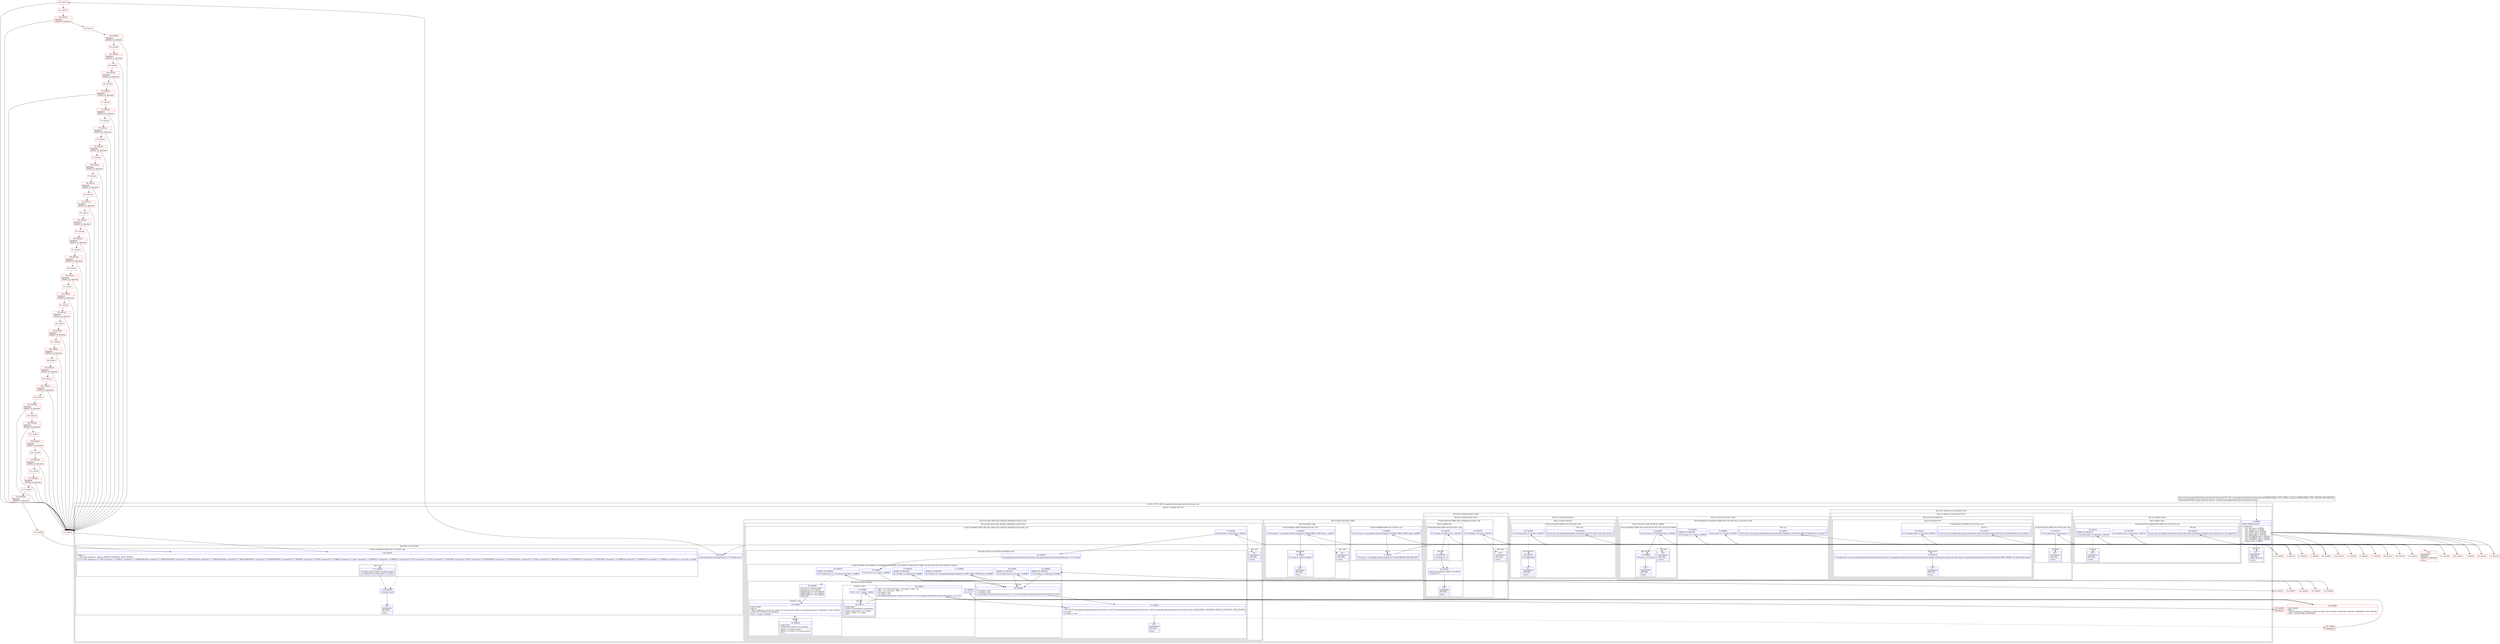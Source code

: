 digraph "CFG forcom.google.android.gms.internal.ads.zzod.zzy(I)V" {
subgraph cluster_Region_499592026 {
label = "R(1:0) | DECL_VAR: com.google.android.gms.internal.ads.zznu null\l";
node [shape=record,color=blue];
subgraph cluster_SwitchRegion_280251991 {
label = "Switch: 8, default: R(1:127)";
node [shape=record,color=blue];
Node_0 [shape=record,label="{0\:\ 0x0000|MTH_ENTER_BLOCK\l|switch(r13) \{\l    case 160: goto L_0x00fd;\l    case 174: goto L_0x0168;\l    case 19899: goto L_0x0028;\l    case 25152: goto L_0x0120;\l    case 28032: goto L_0x0154;\l    case 357149030: goto L_0x0004;\l    case 374648427: goto L_0x026c;\l    case 475249515: goto L_0x0049;\l    default: goto L_0x0003;\l\}\l}"];
subgraph cluster_Region_1047085986 {
label = "R(1:(2:(3:(1:44)|45|135)|(1:134)))";
node [shape=record,color=blue];
subgraph cluster_Region_2113858178 {
label = "R(2:(3:(1:44)|45|135)|(1:134))";
node [shape=record,color=blue];
subgraph cluster_IfRegion_1506247580 {
label = "IF [B:41:0x0100] THEN: R(3:(1:44)|45|135) ELSE: null";
node [shape=record,color=blue];
Node_41 [shape=record,label="{41\:\ 0x0100|if (r12.zzbap == 2) goto L_0x0102\l}"];
subgraph cluster_Region_1806936069 {
label = "R(3:(1:44)|45|135)";
node [shape=record,color=blue];
subgraph cluster_IfRegion_523469442 {
label = "IF [B:43:0x0104] THEN: R(1:44) ELSE: null";
node [shape=record,color=blue];
Node_43 [shape=record,label="{43\:\ 0x0104|if (r12.zzaop == false) goto L_0x0106\l}"];
subgraph cluster_Region_353616156 {
label = "R(1:44)";
node [shape=record,color=blue];
Node_44 [shape=record,label="{44\:\ 0x0106|r12.zzbax \|= 1\l}"];
}
}
Node_45 [shape=record,label="{45\:\ 0x010c|zza(r12.zzazy.get(r12.zzbav), r12.zzbaq)\lr12.zzbap = 0\l}"];
Node_135 [shape=record,label="{135\:\ ?|SYNTHETIC\lRETURN\l|return\l}"];
}
}
subgraph cluster_Region_1882028865 {
label = "R(1:134)";
node [shape=record,color=blue];
Node_134 [shape=record,label="{134\:\ ?|SYNTHETIC\lRETURN\l|return\l}"];
}
}
}
subgraph cluster_Region_830996099 {
label = "R(4:59|(1:117)|118|140)";
node [shape=record,color=blue];
Node_59 [shape=record,label="{59\:\ 0x0168|java.lang.String java.lang.String r0 = r12.zzbal.zzaor\l}"];
subgraph cluster_IfRegion_1072636947 {
label = "IF [B:116:0x024d] THEN: R(1:117) ELSE: null";
node [shape=record,color=blue];
Node_116 [shape=record,label="{116\:\ 0x024d|PHI: r0 \l  PHI: (r0v6 boolean) =  binds: [] A[DONT_GENERATE, DONT_INLINE]\l|if ((\"V_VP8\".equals(r0) \|\| \"V_VP9\".equals(r0) \|\| \"V_MPEG2\".equals(r0) \|\| \"V_MPEG4\/ISO\/SP\".equals(r0) \|\| \"V_MPEG4\/ISO\/ASP\".equals(r0) \|\| \"V_MPEG4\/ISO\/AP\".equals(r0) \|\| \"V_MPEG4\/ISO\/AVC\".equals(r0) \|\| \"V_MPEGH\/ISO\/HEVC\".equals(r0) \|\| \"V_MS\/VFW\/FOURCC\".equals(r0) \|\| \"V_THEORA\".equals(r0) \|\| \"A_OPUS\".equals(r0) \|\| \"A_VORBIS\".equals(r0) \|\| \"A_AAC\".equals(r0) \|\| \"A_MPEG\/L2\".equals(r0) \|\| \"A_MPEG\/L3\".equals(r0) \|\| \"A_AC3\".equals(r0) \|\| \"A_EAC3\".equals(r0) \|\| \"A_TRUEHD\".equals(r0) \|\| \"A_DTS\".equals(r0) \|\| \"A_DTS\/EXPRESS\".equals(r0) \|\| \"A_DTS\/LOSSLESS\".equals(r0) \|\| \"A_FLAC\".equals(r0) \|\| \"A_MS\/ACM\".equals(r0) \|\| \"A_PCM\/INT\/LIT\".equals(r0) \|\| \"S_TEXT\/UTF8\".equals(r0) \|\| \"S_VOBSUB\".equals(r0) \|\| \"S_HDMV\/PGS\".equals(r0) \|\| \"S_DVBSUB\".equals(r0)) == true) goto L_0x024f\l}"];
subgraph cluster_Region_103290561 {
label = "R(1:117)";
node [shape=record,color=blue];
Node_117 [shape=record,label="{117\:\ 0x024f|r12.zzbal.zza(r12.zzbbf, r12.zzbal.number)\lr12.zzazy.put(r12.zzbal.number, r12.zzbal)\l}"];
}
}
Node_118 [shape=record,label="{118\:\ 0x0265|r12.zzbal = null\l}"];
Node_140 [shape=record,label="{140\:\ ?|SYNTHETIC\lRETURN\l|return\l}"];
}
subgraph cluster_Region_84714260 {
label = "R(1:(1:12)(1:(2:15|131)(1:130)))";
node [shape=record,color=blue];
subgraph cluster_IfRegion_245143944 {
label = "IF [B:8:0x002b, B:10:0x0033] THEN: R(1:12) ELSE: R(1:(2:15|131)(1:130))";
node [shape=record,color=blue];
Node_8 [shape=record,label="{8\:\ 0x002b|if (r12.zzanz == \-1) goto L_0x0035\l}"];
Node_10 [shape=record,label="{10\:\ 0x0033|ADDED_TO_REGION\l|if (r12.zzaoa == \-1) goto L_0x0035\l}"];
subgraph cluster_Region_368053353 {
label = "R(1:12)";
node [shape=record,color=blue];
Node_12 [shape=record,label="{12\:\ 0x003c|throw new com.google.android.gms.internal.ads.zzlm(\"Mandatory element SeekID or SeekPosition not found\")\l}"];
}
subgraph cluster_Region_1395166728 {
label = "R(1:(2:15|131)(1:130)) | ELSE_IF_CHAIN\l";
node [shape=record,color=blue];
subgraph cluster_IfRegion_861705082 {
label = "IF [B:14:0x0042] THEN: R(2:15|131) ELSE: R(1:130) | ELSE_IF_CHAIN\l";
node [shape=record,color=blue];
Node_14 [shape=record,label="{14\:\ 0x0042|if (r12.zzanz == 475249515) goto L_0x0044\l}"];
subgraph cluster_Region_1499864128 {
label = "R(2:15|131)";
node [shape=record,color=blue];
Node_15 [shape=record,label="{15\:\ 0x0044|r12.zzaoc = r12.zzaoa\l}"];
Node_131 [shape=record,label="{131\:\ ?|SYNTHETIC\lRETURN\l|return\l}"];
}
subgraph cluster_Region_1281409089 {
label = "R(1:130)";
node [shape=record,color=blue];
Node_130 [shape=record,label="{130\:\ ?|SYNTHETIC\lRETURN\l|return\l}"];
}
}
}
}
}
subgraph cluster_Region_1529827083 {
label = "R(1:(2:(1:136)|(1:(2:(1:51)|(2:52|137)))))";
node [shape=record,color=blue];
subgraph cluster_Region_205508695 {
label = "R(2:(1:136)|(1:(2:(1:51)|(2:52|137))))";
node [shape=record,color=blue];
subgraph cluster_IfRegion_1708280204 {
label = "IF [B:47:0x0124] THEN: R(1:136) ELSE: null";
node [shape=record,color=blue];
Node_47 [shape=record,label="{47\:\ 0x0124|if (r12.zzbal.zzaos != true) goto L_?\l}"];
subgraph cluster_Region_796585919 {
label = "R(1:136)";
node [shape=record,color=blue];
Node_136 [shape=record,label="{136\:\ ?|SYNTHETIC\lRETURN\l|return\l}"];
}
}
subgraph cluster_Region_244103756 {
label = "R(1:(2:(1:51)|(2:52|137)))";
node [shape=record,color=blue];
subgraph cluster_Region_2093182626 {
label = "R(2:(1:51)|(2:52|137))";
node [shape=record,color=blue];
subgraph cluster_IfRegion_195741343 {
label = "IF [B:49:0x012a] THEN: R(1:51) ELSE: null";
node [shape=record,color=blue];
Node_49 [shape=record,label="{49\:\ 0x012a|if (r12.zzbal.zzbbj == null) goto L_0x012c\l}"];
subgraph cluster_Region_1943394114 {
label = "R(1:51)";
node [shape=record,color=blue];
Node_51 [shape=record,label="{51\:\ 0x0133|throw new com.google.android.gms.internal.ads.zzlm(\"Encrypted Track found but ContentEncKeyID was not found\")\l}"];
}
}
subgraph cluster_Region_417357230 {
label = "R(2:52|137)";
node [shape=record,color=blue];
Node_52 [shape=record,label="{52\:\ 0x0134|r12.zzbal.zzatr = new com.google.android.gms.internal.ads.zzne(new com.google.android.gms.internal.ads.zzne.zza(com.google.android.gms.internal.ads.zzkt.zzarg, com.google.android.exoplayer2.util.MimeTypes.VIDEO_WEBM, r12.zzbal.zzbbj.zzazq))\l}"];
Node_137 [shape=record,label="{137\:\ ?|SYNTHETIC\lRETURN\l|return\l}"];
}
}
}
}
}
subgraph cluster_Region_2142344814 {
label = "R(1:(2:(1:58)|(1:139)))";
node [shape=record,color=blue];
subgraph cluster_Region_577907001 {
label = "R(2:(1:58)|(1:139))";
node [shape=record,color=blue];
subgraph cluster_IfRegion_2143327730 {
label = "IF [B:54:0x0158, B:56:0x015e] THEN: R(1:58) ELSE: null";
node [shape=record,color=blue];
Node_54 [shape=record,label="{54\:\ 0x0158|if (r12.zzbal.zzaos != false) goto L_0x015a\l}"];
Node_56 [shape=record,label="{56\:\ 0x015e|ADDED_TO_REGION\l|if (r12.zzbal.zzbbi != null) goto L_0x0160\l}"];
subgraph cluster_Region_1708636809 {
label = "R(1:58)";
node [shape=record,color=blue];
Node_58 [shape=record,label="{58\:\ 0x0167|throw new com.google.android.gms.internal.ads.zzlm(\"Combining encryption and compression is not supported\")\l}"];
}
}
subgraph cluster_Region_379998907 {
label = "R(1:139)";
node [shape=record,color=blue];
Node_139 [shape=record,label="{139\:\ ?|SYNTHETIC\lRETURN\l|return\l}"];
}
}
}
subgraph cluster_Region_632195767 {
label = "R(2:(1:3)|(2:(2:6|129)|(1:128)))";
node [shape=record,color=blue];
subgraph cluster_IfRegion_1589306613 {
label = "IF [B:2:0x000d] THEN: R(1:3) ELSE: null";
node [shape=record,color=blue];
Node_2 [shape=record,label="{2\:\ 0x000d|if (r12.zzanu == com.google.android.exoplayer2.C1260C.TIME_UNSET) goto L_0x000f\l}"];
subgraph cluster_Region_107028057 {
label = "R(1:3)";
node [shape=record,color=blue];
Node_3 [shape=record,label="{3\:\ 0x000f|r12.zzanu = com.google.android.exoplayer2.C1260C.MICROS_PER_SECOND\l}"];
}
}
subgraph cluster_Region_578205604 {
label = "R(2:(2:6|129)|(1:128))";
node [shape=record,color=blue];
subgraph cluster_IfRegion_1943825007 {
label = "IF [B:5:0x001d] THEN: R(2:6|129) ELSE: null";
node [shape=record,color=blue];
Node_5 [shape=record,label="{5\:\ 0x001d|if (r12.zzbak != com.google.android.exoplayer2.C1260C.TIME_UNSET) goto L_0x001f\l}"];
subgraph cluster_Region_2059969965 {
label = "R(2:6|129)";
node [shape=record,color=blue];
Node_6 [shape=record,label="{6\:\ 0x001f|r12.zzack = zzdw(r12.zzbak)\l}"];
Node_129 [shape=record,label="{129\:\ ?|SYNTHETIC\lRETURN\l|return\l}"];
}
}
subgraph cluster_Region_1960177531 {
label = "R(1:128)";
node [shape=record,color=blue];
Node_128 [shape=record,label="{128\:\ ?|SYNTHETIC\lRETURN\l|return\l}"];
}
}
}
subgraph cluster_Region_1661578706 {
label = "R(1:(2:(1:123)|(2:124|141)))";
node [shape=record,color=blue];
subgraph cluster_Region_1939221710 {
label = "R(2:(1:123)|(2:124|141))";
node [shape=record,color=blue];
subgraph cluster_IfRegion_1280056028 {
label = "IF [B:121:0x0272] THEN: R(1:123) ELSE: null";
node [shape=record,color=blue];
Node_121 [shape=record,label="{121\:\ 0x0272|if (r12.zzazy.size() == 0) goto L_0x0274\l}"];
subgraph cluster_Region_398039577 {
label = "R(1:123)";
node [shape=record,color=blue];
Node_123 [shape=record,label="{123\:\ 0x027b|throw new com.google.android.gms.internal.ads.zzlm(\"No valid tracks were found\")\l}"];
}
}
subgraph cluster_Region_963695105 {
label = "R(2:124|141)";
node [shape=record,color=blue];
Node_124 [shape=record,label="{124\:\ 0x027c|r12.zzbbf.zzfi()\l}"];
Node_141 [shape=record,label="{141\:\ ?|SYNTHETIC\lRETURN\l|return\l}"];
}
}
}
subgraph cluster_Region_2076342717 {
label = "R(1:(2:(4:18|(1:30)(5:32|(1:34)|35|(1:38)|39)|31|133)|(1:132)))";
node [shape=record,color=blue];
subgraph cluster_Region_1475614435 {
label = "R(2:(4:18|(1:30)(5:32|(1:34)|35|(1:38)|39)|31|133)|(1:132))";
node [shape=record,color=blue];
subgraph cluster_IfRegion_214316886 {
label = "IF [B:17:0x004b] THEN: R(4:18|(1:30)(5:32|(1:34)|35|(1:38)|39)|31|133) ELSE: null";
node [shape=record,color=blue];
Node_17 [shape=record,label="{17\:\ 0x004b|if (r12.zzbam == false) goto L_0x004d\l}"];
subgraph cluster_Region_1626859610 {
label = "R(4:18|(1:30)(5:32|(1:34)|35|(1:38)|39)|31|133)";
node [shape=record,color=blue];
Node_18 [shape=record,label="{18\:\ 0x004d|com.google.android.gms.internal.ads.zznp com.google.android.gms.internal.ads.zznp r1 = r12.zzbbf\l}"];
subgraph cluster_IfRegion_865672213 {
label = "IF [B:19:0x0055, B:21:0x0060, B:23:0x0064, B:25:0x006c, B:27:0x0070, B:29:0x007e] THEN: R(1:30) ELSE: R(5:32|(1:34)|35|(1:38)|39)";
node [shape=record,color=blue];
Node_19 [shape=record,label="{19\:\ 0x0055|if (r12.zzans == \-1) goto L_0x0080\l}"];
Node_21 [shape=record,label="{21\:\ 0x0060|ADDED_TO_REGION\l|if (r12.zzack == com.google.android.exoplayer2.C1260C.TIME_UNSET) goto L_0x0080\l}"];
Node_23 [shape=record,label="{23\:\ 0x0064|ADDED_TO_REGION\l|if (r12.zzban == null) goto L_0x0080\l}"];
Node_25 [shape=record,label="{25\:\ 0x006c|ADDED_TO_REGION\l|if (r12.zzban.size() == 0) goto L_0x0080\l}"];
Node_27 [shape=record,label="{27\:\ 0x0070|ADDED_TO_REGION\l|if (r12.zzbao == null) goto L_0x0080\l}"];
Node_29 [shape=record,label="{29\:\ 0x007e|ADDED_TO_REGION\l|if (r12.zzbao.size() != r12.zzban.size()) goto L_0x0080\l}"];
subgraph cluster_Region_505385551 {
label = "R(1:30)";
node [shape=record,color=blue];
Node_30 [shape=record,label="{30\:\ 0x0080|r12.zzban = null\lr12.zzbao = null\lcom.google.android.gms.internal.ads.zznv r0 = new com.google.android.gms.internal.ads.zznv(r12.zzack)\l}"];
}
subgraph cluster_Region_283247849 {
label = "R(5:32|(1:34)|35|(1:38)|39)";
node [shape=record,color=blue];
Node_32 [shape=record,label="{32\:\ 0x0095|int int r2 = r12.zzban.size()\lint[] int[] r3 = new int[r2]\llong[] long[] r4 = new long[r2]\llong[] long[] r5 = new long[r2]\llong[] long[] r6 = new long[r2]\lint r0 = 0\l}"];
subgraph cluster_LoopRegion_1458267482 {
label = "LOOP:0: (1:34)";
node [shape=record,color=blue];
Node_33 [shape=record,label="{33\:\ 0x00a4|LOOP_START\lPHI: r0 \l  PHI: (r0v48 int) = (r0v47 int), (r0v57 int) binds: [B:32:0x0095, B:34:0x00a6] A[DONT_GENERATE, DONT_INLINE]\lLOOP:0: B:33:0x00a4\-\>B:34:0x00a6\l|if (r0 \< r2) goto L_0x00a6\l}"];
subgraph cluster_Region_1797984424 {
label = "R(1:34)";
node [shape=record,color=blue];
Node_34 [shape=record,label="{34\:\ 0x00a6|LOOP_END\lLOOP:0: B:33:0x00a4\-\>B:34:0x00a6\l|r6[r0] = r12.zzban.get(r0)\lr4[r0] = r12.zzans + r12.zzbao.get(r0)\lr0++\l}"];
}
}
Node_35 [shape=record,label="{35\:\ 0x00bc|int r0 = 0\l}"];
subgraph cluster_LoopRegion_151118565 {
label = "LOOP:1: (1:38)";
node [shape=record,color=blue];
Node_37 [shape=record,label="{37\:\ 0x00bf|if (r0 \< (r2 \- 1)) goto L_0x00c1\l}"];
subgraph cluster_Region_1802404960 {
label = "R(1:38)";
node [shape=record,color=blue];
Node_38 [shape=record,label="{38\:\ 0x00c1|LOOP_END\lLOOP:1: B:36:0x00bd\-\>B:38:0x00c1\l|r3[r0] = (int) (r4[r0 + 1] \- r4[r0])\lr5[r0] = r6[r0 + 1] \- r6[r0]\lr0++\l}"];
}
}
Node_39 [shape=record,label="{39\:\ 0x00d7|r3[r2 \- 1] = (int) ((r12.zzans + r12.zzant) \- r4[r2 \- 1])\lr5[r2 \- 1] = r12.zzack \- r6[r2 \- 1]\lr12.zzban = null\lr12.zzbao = null\lcom.google.android.gms.internal.ads.zznl r0 = new com.google.android.gms.internal.ads.zznl(r3, r4, r5, r6)\l}"];
}
}
Node_31 [shape=record,label="{31\:\ 0x008d|PHI: r0 \l  PHI: (r0v34 com.google.android.gms.internal.ads.zznu) = (r0v38 com.google.android.gms.internal.ads.zznu), (r0v55 com.google.android.gms.internal.ads.zznu) binds: [B:30:0x0080, B:39:0x00d7] A[DONT_GENERATE, DONT_INLINE]\l|r1.zza(r0)\lr12.zzbam = true\l}"];
Node_133 [shape=record,label="{133\:\ ?|SYNTHETIC\lRETURN\l|return\l}"];
}
}
subgraph cluster_Region_1543406666 {
label = "R(1:132)";
node [shape=record,color=blue];
Node_132 [shape=record,label="{132\:\ ?|SYNTHETIC\lRETURN\l|return\l}"];
}
}
}
subgraph cluster_Region_751485656 {
label = "R(1:127)";
node [shape=record,color=blue];
Node_127 [shape=record,label="{127\:\ ?|SYNTHETIC\lRETURN\lORIG_RETURN\l|return\l}"];
}
}
}
Node_1 [shape=record,color=red,label="{1\:\ 0x0004}"];
Node_4 [shape=record,color=red,label="{4\:\ 0x0014}"];
Node_7 [shape=record,color=red,label="{7\:\ 0x0028}"];
Node_9 [shape=record,color=red,label="{9\:\ 0x002d}"];
Node_11 [shape=record,color=red,label="{11\:\ 0x0035}"];
Node_13 [shape=record,color=red,label="{13\:\ 0x003d}"];
Node_16 [shape=record,color=red,label="{16\:\ 0x0049}"];
Node_20 [shape=record,color=red,label="{20\:\ 0x0057}"];
Node_22 [shape=record,color=red,label="{22\:\ 0x0062}"];
Node_24 [shape=record,color=red,label="{24\:\ 0x0066}"];
Node_26 [shape=record,color=red,label="{26\:\ 0x006e}"];
Node_28 [shape=record,color=red,label="{28\:\ 0x0072}"];
Node_36 [shape=record,color=red,label="{36\:\ 0x00bd|LOOP_START\lPHI: r0 \l  PHI: (r0v50 int) = (r0v49 int), (r0v56 int) binds: [B:35:0x00bc, B:38:0x00c1] A[DONT_GENERATE, DONT_INLINE]\lLOOP:1: B:36:0x00bd\-\>B:38:0x00c1\l}"];
Node_40 [shape=record,color=red,label="{40\:\ 0x00fd}"];
Node_42 [shape=record,color=red,label="{42\:\ 0x0102}"];
Node_46 [shape=record,color=red,label="{46\:\ 0x0120}"];
Node_48 [shape=record,color=red,label="{48\:\ 0x0126}"];
Node_50 [shape=record,color=red,label="{50\:\ 0x012c}"];
Node_53 [shape=record,color=red,label="{53\:\ 0x0154}"];
Node_55 [shape=record,color=red,label="{55\:\ 0x015a}"];
Node_57 [shape=record,color=red,label="{57\:\ 0x0160}"];
Node_60 [shape=record,color=red,label="{60\:\ 0x0172}"];
Node_61 [shape=record,color=red,label="{61\:\ 0x0174}"];
Node_62 [shape=record,color=red,label="{62\:\ 0x017a|REMOVE\lADDED_TO_REGION\l}"];
Node_63 [shape=record,color=red,label="{63\:\ 0x017c}"];
Node_64 [shape=record,color=red,label="{64\:\ 0x0182|REMOVE\lADDED_TO_REGION\l}"];
Node_65 [shape=record,color=red,label="{65\:\ 0x0184}"];
Node_66 [shape=record,color=red,label="{66\:\ 0x018a|REMOVE\lADDED_TO_REGION\l}"];
Node_67 [shape=record,color=red,label="{67\:\ 0x018c}"];
Node_68 [shape=record,color=red,label="{68\:\ 0x0192|REMOVE\lADDED_TO_REGION\l}"];
Node_69 [shape=record,color=red,label="{69\:\ 0x0194}"];
Node_70 [shape=record,color=red,label="{70\:\ 0x019a|REMOVE\lADDED_TO_REGION\l}"];
Node_71 [shape=record,color=red,label="{71\:\ 0x019c}"];
Node_72 [shape=record,color=red,label="{72\:\ 0x01a2|REMOVE\lADDED_TO_REGION\l}"];
Node_73 [shape=record,color=red,label="{73\:\ 0x01a4}"];
Node_74 [shape=record,color=red,label="{74\:\ 0x01aa|REMOVE\lADDED_TO_REGION\l}"];
Node_75 [shape=record,color=red,label="{75\:\ 0x01ac}"];
Node_76 [shape=record,color=red,label="{76\:\ 0x01b2|REMOVE\lADDED_TO_REGION\l}"];
Node_77 [shape=record,color=red,label="{77\:\ 0x01b4}"];
Node_78 [shape=record,color=red,label="{78\:\ 0x01ba|REMOVE\lADDED_TO_REGION\l}"];
Node_79 [shape=record,color=red,label="{79\:\ 0x01bc}"];
Node_80 [shape=record,color=red,label="{80\:\ 0x01c2|REMOVE\lADDED_TO_REGION\l}"];
Node_81 [shape=record,color=red,label="{81\:\ 0x01c4}"];
Node_82 [shape=record,color=red,label="{82\:\ 0x01ca|REMOVE\lADDED_TO_REGION\l}"];
Node_83 [shape=record,color=red,label="{83\:\ 0x01cc}"];
Node_84 [shape=record,color=red,label="{84\:\ 0x01d2|REMOVE\lADDED_TO_REGION\l}"];
Node_85 [shape=record,color=red,label="{85\:\ 0x01d4}"];
Node_86 [shape=record,color=red,label="{86\:\ 0x01da|REMOVE\lADDED_TO_REGION\l}"];
Node_87 [shape=record,color=red,label="{87\:\ 0x01dc}"];
Node_88 [shape=record,color=red,label="{88\:\ 0x01e2|REMOVE\lADDED_TO_REGION\l}"];
Node_89 [shape=record,color=red,label="{89\:\ 0x01e4}"];
Node_90 [shape=record,color=red,label="{90\:\ 0x01ea|REMOVE\lADDED_TO_REGION\l}"];
Node_91 [shape=record,color=red,label="{91\:\ 0x01ec}"];
Node_92 [shape=record,color=red,label="{92\:\ 0x01f2|REMOVE\lADDED_TO_REGION\l}"];
Node_93 [shape=record,color=red,label="{93\:\ 0x01f4}"];
Node_94 [shape=record,color=red,label="{94\:\ 0x01fa|REMOVE\lADDED_TO_REGION\l}"];
Node_95 [shape=record,color=red,label="{95\:\ 0x01fc}"];
Node_96 [shape=record,color=red,label="{96\:\ 0x0202|REMOVE\lADDED_TO_REGION\l}"];
Node_97 [shape=record,color=red,label="{97\:\ 0x0204}"];
Node_98 [shape=record,color=red,label="{98\:\ 0x020a|REMOVE\lADDED_TO_REGION\l}"];
Node_99 [shape=record,color=red,label="{99\:\ 0x020c}"];
Node_100 [shape=record,color=red,label="{100\:\ 0x0212|REMOVE\lADDED_TO_REGION\l}"];
Node_101 [shape=record,color=red,label="{101\:\ 0x0214}"];
Node_102 [shape=record,color=red,label="{102\:\ 0x021a|REMOVE\lADDED_TO_REGION\l}"];
Node_103 [shape=record,color=red,label="{103\:\ 0x021c}"];
Node_104 [shape=record,color=red,label="{104\:\ 0x0222|REMOVE\lADDED_TO_REGION\l}"];
Node_105 [shape=record,color=red,label="{105\:\ 0x0224}"];
Node_106 [shape=record,color=red,label="{106\:\ 0x022a|REMOVE\lADDED_TO_REGION\l}"];
Node_107 [shape=record,color=red,label="{107\:\ 0x022c}"];
Node_108 [shape=record,color=red,label="{108\:\ 0x0232|REMOVE\lADDED_TO_REGION\l}"];
Node_109 [shape=record,color=red,label="{109\:\ 0x0234}"];
Node_110 [shape=record,color=red,label="{110\:\ 0x023a|REMOVE\lADDED_TO_REGION\l}"];
Node_111 [shape=record,color=red,label="{111\:\ 0x023c}"];
Node_112 [shape=record,color=red,label="{112\:\ 0x0242|REMOVE\lADDED_TO_REGION\l}"];
Node_113 [shape=record,color=red,label="{113\:\ 0x0244}"];
Node_114 [shape=record,color=red,label="{114\:\ 0x024a|REMOVE\lADDED_TO_REGION\l}"];
Node_115 [shape=record,color=red,label="{115\:\ 0x024c}"];
Node_119 [shape=record,color=red,label="{119\:\ 0x026a}"];
Node_120 [shape=record,color=red,label="{120\:\ 0x026c}"];
Node_122 [shape=record,color=red,label="{122\:\ 0x0274}"];
Node_125 [shape=record,color=red,label="{125\:\ 0x00bc|SYNTHETIC\l}"];
Node_126 [shape=record,color=red,label="{126\:\ 0x00d7|SYNTHETIC\l}"];
Node_138 [shape=record,color=red,label="{138\:\ ?|SYNTHETIC\lRETURN\lADDED_TO_REGION\l|return\l}"];
MethodNode[shape=record,label="{final void com.google.android.gms.internal.ads.zzod.zzy((r12v0 'this' com.google.android.gms.internal.ads.zzod A[IMMUTABLE_TYPE, THIS]), (r13v0 int A[IMMUTABLE_TYPE, METHOD_ARGUMENT]))  | Annotation[SYSTEM, dalvik.annotation.Throws, \{value=[com.google.android.gms.internal.ads.zzlm]\}]\l}"];
MethodNode -> Node_0;
Node_0 -> Node_1;
Node_0 -> Node_7;
Node_0 -> Node_16;
Node_0 -> Node_40;
Node_0 -> Node_46;
Node_0 -> Node_53;
Node_0 -> Node_59;
Node_0 -> Node_120;
Node_0 -> Node_127;
Node_41 -> Node_42;
Node_41 -> Node_134[style=dashed];
Node_43 -> Node_44;
Node_43 -> Node_45[style=dashed];
Node_44 -> Node_45;
Node_45 -> Node_135;
Node_59 -> Node_60;
Node_116 -> Node_117;
Node_116 -> Node_118[style=dashed];
Node_117 -> Node_118;
Node_118 -> Node_140;
Node_8 -> Node_9[style=dashed];
Node_8 -> Node_11;
Node_10 -> Node_11;
Node_10 -> Node_13[style=dashed];
Node_14 -> Node_15;
Node_14 -> Node_130[style=dashed];
Node_15 -> Node_131;
Node_47 -> Node_48[style=dashed];
Node_47 -> Node_136;
Node_49 -> Node_50;
Node_49 -> Node_52[style=dashed];
Node_52 -> Node_137;
Node_54 -> Node_55;
Node_54 -> Node_138[style=dashed];
Node_56 -> Node_57;
Node_56 -> Node_139[style=dashed];
Node_2 -> Node_3;
Node_2 -> Node_4[style=dashed];
Node_3 -> Node_4;
Node_5 -> Node_6;
Node_5 -> Node_128[style=dashed];
Node_6 -> Node_129;
Node_121 -> Node_122;
Node_121 -> Node_124[style=dashed];
Node_124 -> Node_141;
Node_17 -> Node_18;
Node_17 -> Node_132[style=dashed];
Node_18 -> Node_19;
Node_19 -> Node_20[style=dashed];
Node_19 -> Node_30;
Node_21 -> Node_22[style=dashed];
Node_21 -> Node_30;
Node_23 -> Node_24[style=dashed];
Node_23 -> Node_30;
Node_25 -> Node_26[style=dashed];
Node_25 -> Node_30;
Node_27 -> Node_28[style=dashed];
Node_27 -> Node_30;
Node_29 -> Node_30;
Node_29 -> Node_32[style=dashed];
Node_30 -> Node_31;
Node_32 -> Node_33;
Node_33 -> Node_34;
Node_33 -> Node_125[style=dashed];
Node_34 -> Node_33;
Node_35 -> Node_36;
Node_37 -> Node_38;
Node_37 -> Node_126[style=dashed];
Node_38 -> Node_36;
Node_39 -> Node_31;
Node_31 -> Node_133;
Node_1 -> Node_2;
Node_4 -> Node_5;
Node_7 -> Node_8;
Node_9 -> Node_10;
Node_11 -> Node_12;
Node_13 -> Node_14;
Node_16 -> Node_17;
Node_20 -> Node_21;
Node_22 -> Node_23;
Node_24 -> Node_25;
Node_26 -> Node_27;
Node_28 -> Node_29;
Node_36 -> Node_37;
Node_40 -> Node_41;
Node_42 -> Node_43;
Node_46 -> Node_47;
Node_48 -> Node_49;
Node_50 -> Node_51;
Node_53 -> Node_54;
Node_55 -> Node_56;
Node_57 -> Node_58;
Node_60 -> Node_61;
Node_60 -> Node_115;
Node_61 -> Node_62;
Node_62 -> Node_63;
Node_62 -> Node_115;
Node_63 -> Node_64;
Node_64 -> Node_65;
Node_64 -> Node_115;
Node_65 -> Node_66;
Node_66 -> Node_67;
Node_66 -> Node_115;
Node_67 -> Node_68;
Node_68 -> Node_69;
Node_68 -> Node_115;
Node_69 -> Node_70;
Node_70 -> Node_71;
Node_70 -> Node_115;
Node_71 -> Node_72;
Node_72 -> Node_73;
Node_72 -> Node_115;
Node_73 -> Node_74;
Node_74 -> Node_75;
Node_74 -> Node_115;
Node_75 -> Node_76;
Node_76 -> Node_77;
Node_76 -> Node_115;
Node_77 -> Node_78;
Node_78 -> Node_79;
Node_78 -> Node_115;
Node_79 -> Node_80;
Node_80 -> Node_81;
Node_80 -> Node_115;
Node_81 -> Node_82;
Node_82 -> Node_83;
Node_82 -> Node_115;
Node_83 -> Node_84;
Node_84 -> Node_85;
Node_84 -> Node_115;
Node_85 -> Node_86;
Node_86 -> Node_87;
Node_86 -> Node_115;
Node_87 -> Node_88;
Node_88 -> Node_89;
Node_88 -> Node_115;
Node_89 -> Node_90;
Node_90 -> Node_91;
Node_90 -> Node_115;
Node_91 -> Node_92;
Node_92 -> Node_93;
Node_92 -> Node_115;
Node_93 -> Node_94;
Node_94 -> Node_95;
Node_94 -> Node_115;
Node_95 -> Node_96;
Node_96 -> Node_97;
Node_96 -> Node_115;
Node_97 -> Node_98;
Node_98 -> Node_99;
Node_98 -> Node_115;
Node_99 -> Node_100;
Node_100 -> Node_101;
Node_100 -> Node_115;
Node_101 -> Node_102;
Node_102 -> Node_103;
Node_102 -> Node_115;
Node_103 -> Node_104;
Node_104 -> Node_105;
Node_104 -> Node_115;
Node_105 -> Node_106;
Node_106 -> Node_107;
Node_106 -> Node_115;
Node_107 -> Node_108;
Node_108 -> Node_109;
Node_108 -> Node_115;
Node_109 -> Node_110;
Node_110 -> Node_111;
Node_110 -> Node_115;
Node_111 -> Node_112;
Node_112 -> Node_113;
Node_112 -> Node_115;
Node_113 -> Node_114;
Node_114 -> Node_115;
Node_114 -> Node_119;
Node_115 -> Node_116;
Node_119 -> Node_116;
Node_120 -> Node_121;
Node_122 -> Node_123;
Node_125 -> Node_35;
Node_126 -> Node_39;
}


